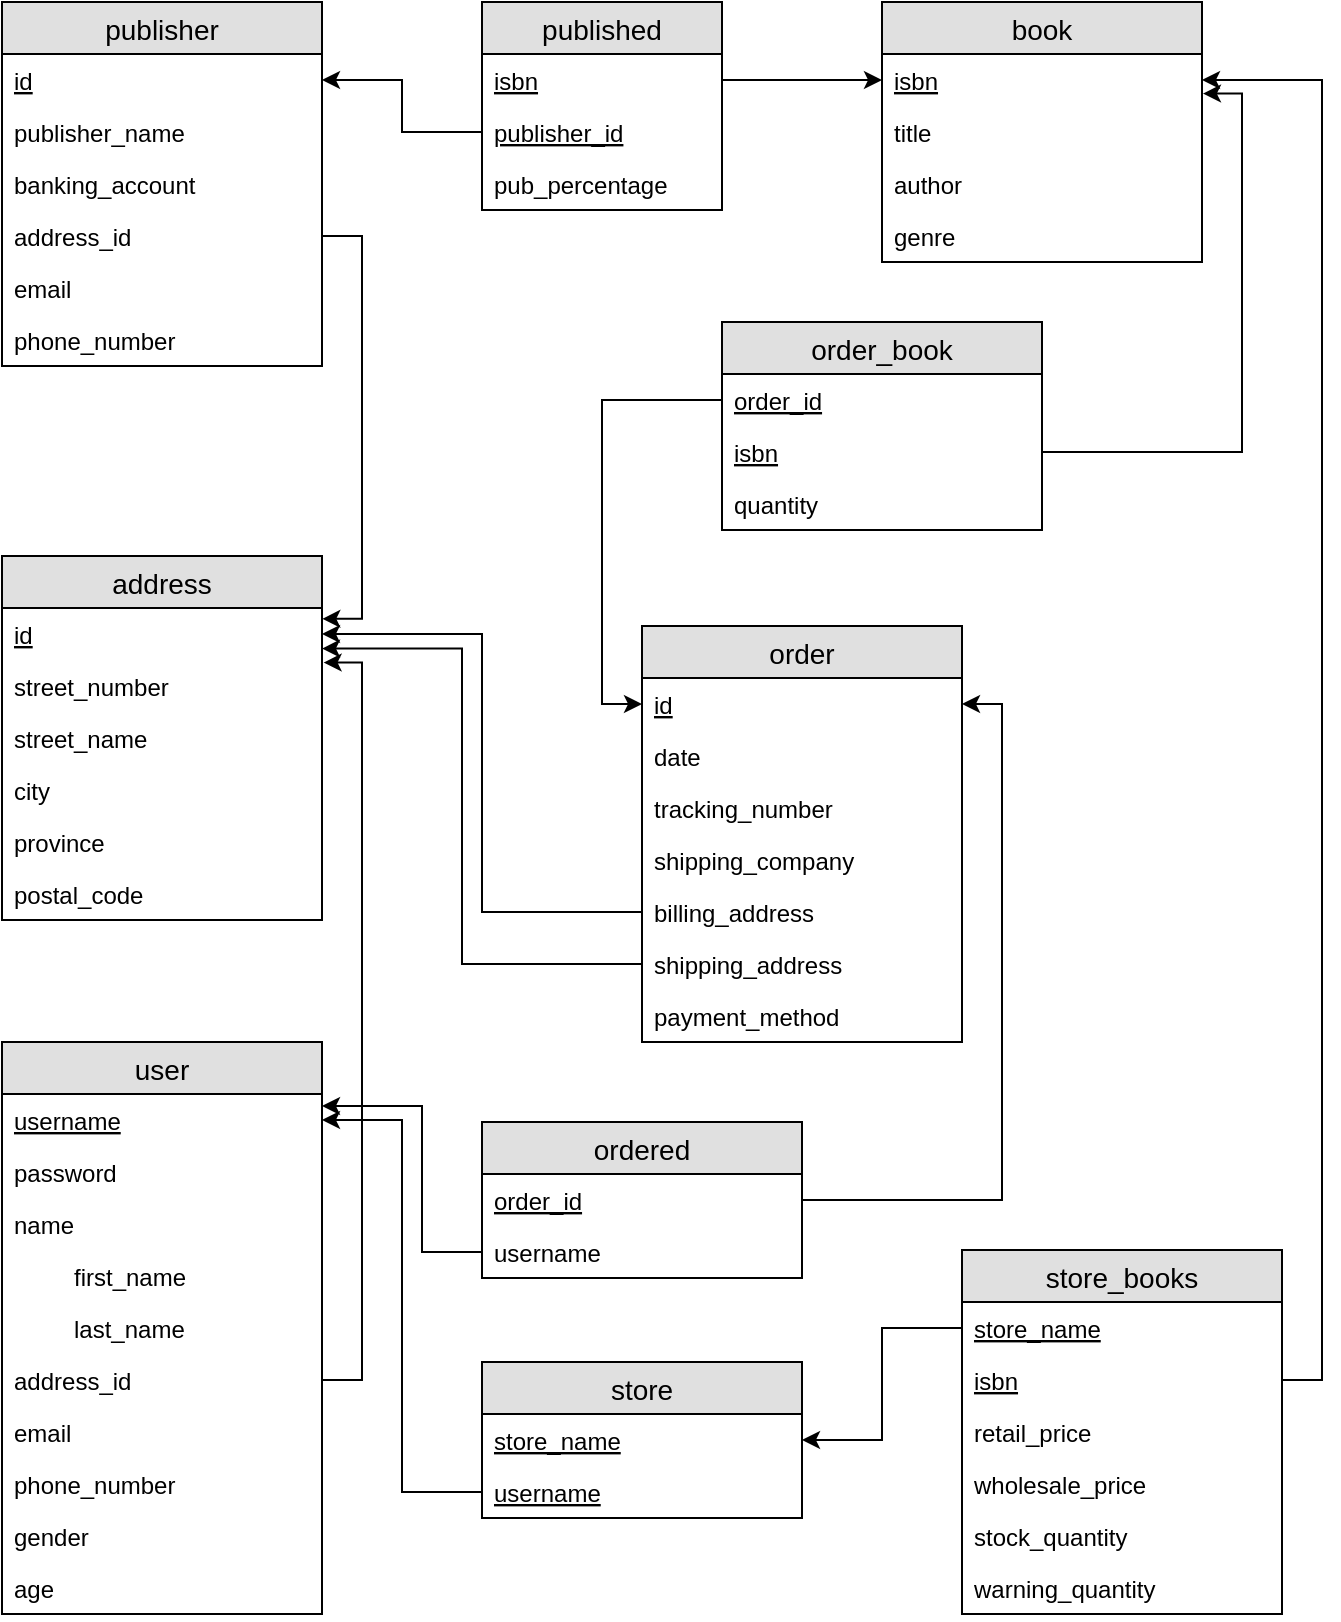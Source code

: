 <mxfile version="12.9.11" type="device"><diagram id="yfBQ-HOSyiXLejvY3fIL" name="Page-1"><mxGraphModel dx="1673" dy="931" grid="1" gridSize="10" guides="1" tooltips="1" connect="1" arrows="1" fold="1" page="1" pageScale="1" pageWidth="850" pageHeight="1100" math="0" shadow="0"><root><mxCell id="0"/><mxCell id="1" parent="0"/><mxCell id="_ZGO0kbLoGnRzJAZCeMT-1" value="publisher" style="swimlane;fontStyle=0;childLayout=stackLayout;horizontal=1;startSize=26;fillColor=#e0e0e0;horizontalStack=0;resizeParent=1;resizeParentMax=0;resizeLast=0;collapsible=1;marginBottom=0;swimlaneFillColor=#ffffff;align=center;fontSize=14;" parent="1" vertex="1"><mxGeometry x="40" y="40" width="160" height="182" as="geometry"/></mxCell><mxCell id="_ZGO0kbLoGnRzJAZCeMT-2" value="id" style="text;strokeColor=none;fillColor=none;spacingLeft=4;spacingRight=4;overflow=hidden;rotatable=0;points=[[0,0.5],[1,0.5]];portConstraint=eastwest;fontSize=12;fontStyle=4" parent="_ZGO0kbLoGnRzJAZCeMT-1" vertex="1"><mxGeometry y="26" width="160" height="26" as="geometry"/></mxCell><mxCell id="_ZGO0kbLoGnRzJAZCeMT-3" value="publisher_name" style="text;strokeColor=none;fillColor=none;spacingLeft=4;spacingRight=4;overflow=hidden;rotatable=0;points=[[0,0.5],[1,0.5]];portConstraint=eastwest;fontSize=12;" parent="_ZGO0kbLoGnRzJAZCeMT-1" vertex="1"><mxGeometry y="52" width="160" height="26" as="geometry"/></mxCell><mxCell id="_ZGO0kbLoGnRzJAZCeMT-7" value="banking_account" style="text;strokeColor=none;fillColor=none;spacingLeft=4;spacingRight=4;overflow=hidden;rotatable=0;points=[[0,0.5],[1,0.5]];portConstraint=eastwest;fontSize=12;" parent="_ZGO0kbLoGnRzJAZCeMT-1" vertex="1"><mxGeometry y="78" width="160" height="26" as="geometry"/></mxCell><mxCell id="cJXZhGCCthpM4xhF0GJt-10" value="address_id" style="text;strokeColor=none;fillColor=none;spacingLeft=4;spacingRight=4;overflow=hidden;rotatable=0;points=[[0,0.5],[1,0.5]];portConstraint=eastwest;fontSize=12;" parent="_ZGO0kbLoGnRzJAZCeMT-1" vertex="1"><mxGeometry y="104" width="160" height="26" as="geometry"/></mxCell><mxCell id="_ZGO0kbLoGnRzJAZCeMT-9" value="email" style="text;strokeColor=none;fillColor=none;spacingLeft=4;spacingRight=4;overflow=hidden;rotatable=0;points=[[0,0.5],[1,0.5]];portConstraint=eastwest;fontSize=12;" parent="_ZGO0kbLoGnRzJAZCeMT-1" vertex="1"><mxGeometry y="130" width="160" height="26" as="geometry"/></mxCell><mxCell id="_ZGO0kbLoGnRzJAZCeMT-10" value="phone_number" style="text;strokeColor=none;fillColor=none;spacingLeft=4;spacingRight=4;overflow=hidden;rotatable=0;points=[[0,0.5],[1,0.5]];portConstraint=eastwest;fontSize=12;" parent="_ZGO0kbLoGnRzJAZCeMT-1" vertex="1"><mxGeometry y="156" width="160" height="26" as="geometry"/></mxCell><mxCell id="_ZGO0kbLoGnRzJAZCeMT-11" value="book" style="swimlane;fontStyle=0;childLayout=stackLayout;horizontal=1;startSize=26;fillColor=#e0e0e0;horizontalStack=0;resizeParent=1;resizeParentMax=0;resizeLast=0;collapsible=1;marginBottom=0;swimlaneFillColor=#ffffff;align=center;fontSize=14;" parent="1" vertex="1"><mxGeometry x="480" y="40" width="160" height="130" as="geometry"/></mxCell><mxCell id="_ZGO0kbLoGnRzJAZCeMT-12" value="isbn" style="text;strokeColor=none;fillColor=none;spacingLeft=4;spacingRight=4;overflow=hidden;rotatable=0;points=[[0,0.5],[1,0.5]];portConstraint=eastwest;fontSize=12;fontStyle=4" parent="_ZGO0kbLoGnRzJAZCeMT-11" vertex="1"><mxGeometry y="26" width="160" height="26" as="geometry"/></mxCell><mxCell id="_ZGO0kbLoGnRzJAZCeMT-14" value="title" style="text;strokeColor=none;fillColor=none;spacingLeft=4;spacingRight=4;overflow=hidden;rotatable=0;points=[[0,0.5],[1,0.5]];portConstraint=eastwest;fontSize=12;" parent="_ZGO0kbLoGnRzJAZCeMT-11" vertex="1"><mxGeometry y="52" width="160" height="26" as="geometry"/></mxCell><mxCell id="_ZGO0kbLoGnRzJAZCeMT-15" value="author" style="text;strokeColor=none;fillColor=none;spacingLeft=4;spacingRight=4;overflow=hidden;rotatable=0;points=[[0,0.5],[1,0.5]];portConstraint=eastwest;fontSize=12;" parent="_ZGO0kbLoGnRzJAZCeMT-11" vertex="1"><mxGeometry y="78" width="160" height="26" as="geometry"/></mxCell><mxCell id="_ZGO0kbLoGnRzJAZCeMT-16" value="genre" style="text;strokeColor=none;fillColor=none;spacingLeft=4;spacingRight=4;overflow=hidden;rotatable=0;points=[[0,0.5],[1,0.5]];portConstraint=eastwest;fontSize=12;" parent="_ZGO0kbLoGnRzJAZCeMT-11" vertex="1"><mxGeometry y="104" width="160" height="26" as="geometry"/></mxCell><mxCell id="_ZGO0kbLoGnRzJAZCeMT-25" value="order" style="swimlane;fontStyle=0;childLayout=stackLayout;horizontal=1;startSize=26;fillColor=#e0e0e0;horizontalStack=0;resizeParent=1;resizeParentMax=0;resizeLast=0;collapsible=1;marginBottom=0;swimlaneFillColor=#ffffff;align=center;fontSize=14;" parent="1" vertex="1"><mxGeometry x="360" y="352" width="160" height="208" as="geometry"/></mxCell><mxCell id="_ZGO0kbLoGnRzJAZCeMT-26" value="id" style="text;strokeColor=none;fillColor=none;spacingLeft=4;spacingRight=4;overflow=hidden;rotatable=0;points=[[0,0.5],[1,0.5]];portConstraint=eastwest;fontSize=12;fontStyle=4" parent="_ZGO0kbLoGnRzJAZCeMT-25" vertex="1"><mxGeometry y="26" width="160" height="26" as="geometry"/></mxCell><mxCell id="_ZGO0kbLoGnRzJAZCeMT-27" value="date" style="text;strokeColor=none;fillColor=none;spacingLeft=4;spacingRight=4;overflow=hidden;rotatable=0;points=[[0,0.5],[1,0.5]];portConstraint=eastwest;fontSize=12;" parent="_ZGO0kbLoGnRzJAZCeMT-25" vertex="1"><mxGeometry y="52" width="160" height="26" as="geometry"/></mxCell><mxCell id="_ZGO0kbLoGnRzJAZCeMT-28" value="tracking_number" style="text;strokeColor=none;fillColor=none;spacingLeft=4;spacingRight=4;overflow=hidden;rotatable=0;points=[[0,0.5],[1,0.5]];portConstraint=eastwest;fontSize=12;" parent="_ZGO0kbLoGnRzJAZCeMT-25" vertex="1"><mxGeometry y="78" width="160" height="26" as="geometry"/></mxCell><mxCell id="_ZGO0kbLoGnRzJAZCeMT-29" value="shipping_company" style="text;strokeColor=none;fillColor=none;spacingLeft=4;spacingRight=4;overflow=hidden;rotatable=0;points=[[0,0.5],[1,0.5]];portConstraint=eastwest;fontSize=12;" parent="_ZGO0kbLoGnRzJAZCeMT-25" vertex="1"><mxGeometry y="104" width="160" height="26" as="geometry"/></mxCell><mxCell id="cJXZhGCCthpM4xhF0GJt-16" value="billing_address" style="text;strokeColor=none;fillColor=none;spacingLeft=4;spacingRight=4;overflow=hidden;rotatable=0;points=[[0,0.5],[1,0.5]];portConstraint=eastwest;fontSize=12;" parent="_ZGO0kbLoGnRzJAZCeMT-25" vertex="1"><mxGeometry y="130" width="160" height="26" as="geometry"/></mxCell><mxCell id="cJXZhGCCthpM4xhF0GJt-18" value="shipping_address" style="text;strokeColor=none;fillColor=none;spacingLeft=4;spacingRight=4;overflow=hidden;rotatable=0;points=[[0,0.5],[1,0.5]];portConstraint=eastwest;fontSize=12;" parent="_ZGO0kbLoGnRzJAZCeMT-25" vertex="1"><mxGeometry y="156" width="160" height="26" as="geometry"/></mxCell><mxCell id="_ZGO0kbLoGnRzJAZCeMT-78" value="payment_method" style="text;strokeColor=none;fillColor=none;spacingLeft=4;spacingRight=4;overflow=hidden;rotatable=0;points=[[0,0.5],[1,0.5]];portConstraint=eastwest;fontSize=12;" parent="_ZGO0kbLoGnRzJAZCeMT-25" vertex="1"><mxGeometry y="182" width="160" height="26" as="geometry"/></mxCell><mxCell id="_ZGO0kbLoGnRzJAZCeMT-79" value="user" style="swimlane;fontStyle=0;childLayout=stackLayout;horizontal=1;startSize=26;fillColor=#e0e0e0;horizontalStack=0;resizeParent=1;resizeParentMax=0;resizeLast=0;collapsible=1;marginBottom=0;swimlaneFillColor=#ffffff;align=center;fontSize=14;" parent="1" vertex="1"><mxGeometry x="40" y="560" width="160" height="286" as="geometry"/></mxCell><mxCell id="_ZGO0kbLoGnRzJAZCeMT-80" value="username" style="text;strokeColor=none;fillColor=none;spacingLeft=4;spacingRight=4;overflow=hidden;rotatable=0;points=[[0,0.5],[1,0.5]];portConstraint=eastwest;fontSize=12;fontStyle=4" parent="_ZGO0kbLoGnRzJAZCeMT-79" vertex="1"><mxGeometry y="26" width="160" height="26" as="geometry"/></mxCell><mxCell id="_ZGO0kbLoGnRzJAZCeMT-81" value="password" style="text;strokeColor=none;fillColor=none;spacingLeft=4;spacingRight=4;overflow=hidden;rotatable=0;points=[[0,0.5],[1,0.5]];portConstraint=eastwest;fontSize=12;" parent="_ZGO0kbLoGnRzJAZCeMT-79" vertex="1"><mxGeometry y="52" width="160" height="26" as="geometry"/></mxCell><mxCell id="_ZGO0kbLoGnRzJAZCeMT-133" value="name" style="text;strokeColor=none;fillColor=none;spacingLeft=4;spacingRight=4;overflow=hidden;rotatable=0;points=[[0,0.5],[1,0.5]];portConstraint=eastwest;fontSize=12;fontStyle=0" parent="_ZGO0kbLoGnRzJAZCeMT-79" vertex="1"><mxGeometry y="78" width="160" height="26" as="geometry"/></mxCell><mxCell id="_ZGO0kbLoGnRzJAZCeMT-134" value="first_name" style="shape=partialRectangle;top=0;left=0;right=0;bottom=0;align=left;verticalAlign=top;fillColor=none;spacingLeft=34;spacingRight=4;overflow=hidden;rotatable=0;points=[[0,0.5],[1,0.5]];portConstraint=eastwest;dropTarget=0;fontSize=12;" parent="_ZGO0kbLoGnRzJAZCeMT-79" vertex="1"><mxGeometry y="104" width="160" height="26" as="geometry"/></mxCell><mxCell id="_ZGO0kbLoGnRzJAZCeMT-135" value="" style="shape=partialRectangle;top=0;left=0;bottom=0;right=0;fillColor=none;align=left;verticalAlign=top;spacingLeft=4;spacingRight=4;overflow=hidden;rotatable=0;points=[];portConstraint=eastwest;part=1;fontSize=12;" parent="_ZGO0kbLoGnRzJAZCeMT-134" vertex="1" connectable="0"><mxGeometry width="30" height="26" as="geometry"/></mxCell><mxCell id="_ZGO0kbLoGnRzJAZCeMT-136" value="last_name" style="shape=partialRectangle;top=0;left=0;right=0;bottom=0;align=left;verticalAlign=top;fillColor=none;spacingLeft=34;spacingRight=4;overflow=hidden;rotatable=0;points=[[0,0.5],[1,0.5]];portConstraint=eastwest;dropTarget=0;fontSize=12;" parent="_ZGO0kbLoGnRzJAZCeMT-79" vertex="1"><mxGeometry y="130" width="160" height="26" as="geometry"/></mxCell><mxCell id="_ZGO0kbLoGnRzJAZCeMT-137" value="" style="shape=partialRectangle;top=0;left=0;bottom=0;right=0;fillColor=none;align=left;verticalAlign=top;spacingLeft=4;spacingRight=4;overflow=hidden;rotatable=0;points=[];portConstraint=eastwest;part=1;fontSize=12;" parent="_ZGO0kbLoGnRzJAZCeMT-136" vertex="1" connectable="0"><mxGeometry width="30" height="26" as="geometry"/></mxCell><mxCell id="_ZGO0kbLoGnRzJAZCeMT-94" value="address_id" style="text;strokeColor=none;fillColor=none;spacingLeft=4;spacingRight=4;overflow=hidden;rotatable=0;points=[[0,0.5],[1,0.5]];portConstraint=eastwest;fontSize=12;" parent="_ZGO0kbLoGnRzJAZCeMT-79" vertex="1"><mxGeometry y="156" width="160" height="26" as="geometry"/></mxCell><mxCell id="cJXZhGCCthpM4xhF0GJt-24" value="email" style="text;strokeColor=none;fillColor=none;spacingLeft=4;spacingRight=4;overflow=hidden;rotatable=0;points=[[0,0.5],[1,0.5]];portConstraint=eastwest;fontSize=12;" parent="_ZGO0kbLoGnRzJAZCeMT-79" vertex="1"><mxGeometry y="182" width="160" height="26" as="geometry"/></mxCell><mxCell id="_ZGO0kbLoGnRzJAZCeMT-95" value="phone_number" style="text;strokeColor=none;fillColor=none;spacingLeft=4;spacingRight=4;overflow=hidden;rotatable=0;points=[[0,0.5],[1,0.5]];portConstraint=eastwest;fontSize=12;" parent="_ZGO0kbLoGnRzJAZCeMT-79" vertex="1"><mxGeometry y="208" width="160" height="26" as="geometry"/></mxCell><mxCell id="_ZGO0kbLoGnRzJAZCeMT-96" value="gender" style="text;strokeColor=none;fillColor=none;spacingLeft=4;spacingRight=4;overflow=hidden;rotatable=0;points=[[0,0.5],[1,0.5]];portConstraint=eastwest;fontSize=12;" parent="_ZGO0kbLoGnRzJAZCeMT-79" vertex="1"><mxGeometry y="234" width="160" height="26" as="geometry"/></mxCell><mxCell id="_ZGO0kbLoGnRzJAZCeMT-97" value="age" style="text;strokeColor=none;fillColor=none;spacingLeft=4;spacingRight=4;overflow=hidden;rotatable=0;points=[[0,0.5],[1,0.5]];portConstraint=eastwest;fontSize=12;" parent="_ZGO0kbLoGnRzJAZCeMT-79" vertex="1"><mxGeometry y="260" width="160" height="26" as="geometry"/></mxCell><mxCell id="_ZGO0kbLoGnRzJAZCeMT-108" value="store" style="swimlane;fontStyle=0;childLayout=stackLayout;horizontal=1;startSize=26;fillColor=#e0e0e0;horizontalStack=0;resizeParent=1;resizeParentMax=0;resizeLast=0;collapsible=1;marginBottom=0;swimlaneFillColor=#ffffff;align=center;fontSize=14;" parent="1" vertex="1"><mxGeometry x="280" y="720" width="160" height="78" as="geometry"/></mxCell><mxCell id="_ZGO0kbLoGnRzJAZCeMT-109" value="store_name" style="text;strokeColor=none;fillColor=none;spacingLeft=4;spacingRight=4;overflow=hidden;rotatable=0;points=[[0,0.5],[1,0.5]];portConstraint=eastwest;fontSize=12;fontStyle=4" parent="_ZGO0kbLoGnRzJAZCeMT-108" vertex="1"><mxGeometry y="26" width="160" height="26" as="geometry"/></mxCell><mxCell id="cJXZhGCCthpM4xhF0GJt-27" value="username" style="text;strokeColor=none;fillColor=none;spacingLeft=4;spacingRight=4;overflow=hidden;rotatable=0;points=[[0,0.5],[1,0.5]];portConstraint=eastwest;fontSize=12;fontStyle=4" parent="_ZGO0kbLoGnRzJAZCeMT-108" vertex="1"><mxGeometry y="52" width="160" height="26" as="geometry"/></mxCell><mxCell id="_ZGO0kbLoGnRzJAZCeMT-54" value="address" style="swimlane;fontStyle=0;childLayout=stackLayout;horizontal=1;startSize=26;fillColor=#e0e0e0;horizontalStack=0;resizeParent=1;resizeParentMax=0;resizeLast=0;collapsible=1;marginBottom=0;swimlaneFillColor=#ffffff;align=center;fontSize=14;" parent="1" vertex="1"><mxGeometry x="40" y="317" width="160" height="182" as="geometry"/></mxCell><mxCell id="_ZGO0kbLoGnRzJAZCeMT-55" value="id" style="text;strokeColor=none;fillColor=none;spacingLeft=4;spacingRight=4;overflow=hidden;rotatable=0;points=[[0,0.5],[1,0.5]];portConstraint=eastwest;fontSize=12;fontStyle=4" parent="_ZGO0kbLoGnRzJAZCeMT-54" vertex="1"><mxGeometry y="26" width="160" height="26" as="geometry"/></mxCell><mxCell id="_ZGO0kbLoGnRzJAZCeMT-71" value="street_number" style="text;strokeColor=none;fillColor=none;spacingLeft=4;spacingRight=4;overflow=hidden;rotatable=0;points=[[0,0.5],[1,0.5]];portConstraint=eastwest;fontSize=12;fontStyle=0" parent="_ZGO0kbLoGnRzJAZCeMT-54" vertex="1"><mxGeometry y="52" width="160" height="26" as="geometry"/></mxCell><mxCell id="_ZGO0kbLoGnRzJAZCeMT-73" value="street_name" style="text;strokeColor=none;fillColor=none;spacingLeft=4;spacingRight=4;overflow=hidden;rotatable=0;points=[[0,0.5],[1,0.5]];portConstraint=eastwest;fontSize=12;fontStyle=0" parent="_ZGO0kbLoGnRzJAZCeMT-54" vertex="1"><mxGeometry y="78" width="160" height="26" as="geometry"/></mxCell><mxCell id="_ZGO0kbLoGnRzJAZCeMT-138" value="city" style="text;strokeColor=none;fillColor=none;spacingLeft=4;spacingRight=4;overflow=hidden;rotatable=0;points=[[0,0.5],[1,0.5]];portConstraint=eastwest;fontSize=12;fontStyle=0" parent="_ZGO0kbLoGnRzJAZCeMT-54" vertex="1"><mxGeometry y="104" width="160" height="26" as="geometry"/></mxCell><mxCell id="_ZGO0kbLoGnRzJAZCeMT-75" value="province" style="text;strokeColor=none;fillColor=none;spacingLeft=4;spacingRight=4;overflow=hidden;rotatable=0;points=[[0,0.5],[1,0.5]];portConstraint=eastwest;fontSize=12;fontStyle=0" parent="_ZGO0kbLoGnRzJAZCeMT-54" vertex="1"><mxGeometry y="130" width="160" height="26" as="geometry"/></mxCell><mxCell id="_ZGO0kbLoGnRzJAZCeMT-74" value="postal_code" style="text;strokeColor=none;fillColor=none;spacingLeft=4;spacingRight=4;overflow=hidden;rotatable=0;points=[[0,0.5],[1,0.5]];portConstraint=eastwest;fontSize=12;fontStyle=0" parent="_ZGO0kbLoGnRzJAZCeMT-54" vertex="1"><mxGeometry y="156" width="160" height="26" as="geometry"/></mxCell><mxCell id="cJXZhGCCthpM4xhF0GJt-1" value="published" style="swimlane;fontStyle=0;childLayout=stackLayout;horizontal=1;startSize=26;fillColor=#e0e0e0;horizontalStack=0;resizeParent=1;resizeParentMax=0;resizeLast=0;collapsible=1;marginBottom=0;swimlaneFillColor=#ffffff;align=center;fontSize=14;" parent="1" vertex="1"><mxGeometry x="280" y="40" width="120" height="104" as="geometry"/></mxCell><mxCell id="cJXZhGCCthpM4xhF0GJt-2" value="isbn" style="text;strokeColor=none;fillColor=none;spacingLeft=4;spacingRight=4;overflow=hidden;rotatable=0;points=[[0,0.5],[1,0.5]];portConstraint=eastwest;fontSize=12;fontStyle=4" parent="cJXZhGCCthpM4xhF0GJt-1" vertex="1"><mxGeometry y="26" width="120" height="26" as="geometry"/></mxCell><mxCell id="cJXZhGCCthpM4xhF0GJt-3" value="publisher_id" style="text;strokeColor=none;fillColor=none;spacingLeft=4;spacingRight=4;overflow=hidden;rotatable=0;points=[[0,0.5],[1,0.5]];portConstraint=eastwest;fontSize=12;fontStyle=4" parent="cJXZhGCCthpM4xhF0GJt-1" vertex="1"><mxGeometry y="52" width="120" height="26" as="geometry"/></mxCell><mxCell id="cJXZhGCCthpM4xhF0GJt-14" value="pub_percentage" style="text;strokeColor=none;fillColor=none;spacingLeft=4;spacingRight=4;overflow=hidden;rotatable=0;points=[[0,0.5],[1,0.5]];portConstraint=eastwest;fontSize=12;" parent="cJXZhGCCthpM4xhF0GJt-1" vertex="1"><mxGeometry y="78" width="120" height="26" as="geometry"/></mxCell><mxCell id="cJXZhGCCthpM4xhF0GJt-8" style="edgeStyle=orthogonalEdgeStyle;rounded=0;orthogonalLoop=1;jettySize=auto;html=1;entryX=0;entryY=0.5;entryDx=0;entryDy=0;" parent="1" source="cJXZhGCCthpM4xhF0GJt-2" target="_ZGO0kbLoGnRzJAZCeMT-12" edge="1"><mxGeometry relative="1" as="geometry"/></mxCell><mxCell id="cJXZhGCCthpM4xhF0GJt-9" style="edgeStyle=orthogonalEdgeStyle;rounded=0;orthogonalLoop=1;jettySize=auto;html=1;" parent="1" source="cJXZhGCCthpM4xhF0GJt-3" target="_ZGO0kbLoGnRzJAZCeMT-2" edge="1"><mxGeometry relative="1" as="geometry"/></mxCell><mxCell id="cJXZhGCCthpM4xhF0GJt-21" style="edgeStyle=orthogonalEdgeStyle;rounded=0;orthogonalLoop=1;jettySize=auto;html=1;" parent="1" source="cJXZhGCCthpM4xhF0GJt-16" target="_ZGO0kbLoGnRzJAZCeMT-55" edge="1"><mxGeometry relative="1" as="geometry"/></mxCell><mxCell id="cJXZhGCCthpM4xhF0GJt-22" style="edgeStyle=orthogonalEdgeStyle;rounded=0;orthogonalLoop=1;jettySize=auto;html=1;entryX=1;entryY=0.78;entryDx=0;entryDy=0;entryPerimeter=0;exitX=0;exitY=0.5;exitDx=0;exitDy=0;" parent="1" source="cJXZhGCCthpM4xhF0GJt-18" target="_ZGO0kbLoGnRzJAZCeMT-55" edge="1"><mxGeometry relative="1" as="geometry"><mxPoint x="270" y="530" as="sourcePoint"/><mxPoint x="220" y="380" as="targetPoint"/><Array as="points"><mxPoint x="270" y="521"/><mxPoint x="270" y="363"/></Array></mxGeometry></mxCell><mxCell id="cJXZhGCCthpM4xhF0GJt-23" style="edgeStyle=orthogonalEdgeStyle;rounded=0;orthogonalLoop=1;jettySize=auto;html=1;exitX=1;exitY=0.5;exitDx=0;exitDy=0;entryX=1.001;entryY=0.208;entryDx=0;entryDy=0;entryPerimeter=0;" parent="1" source="cJXZhGCCthpM4xhF0GJt-10" target="_ZGO0kbLoGnRzJAZCeMT-55" edge="1"><mxGeometry relative="1" as="geometry"/></mxCell><mxCell id="cJXZhGCCthpM4xhF0GJt-26" style="edgeStyle=orthogonalEdgeStyle;rounded=0;orthogonalLoop=1;jettySize=auto;html=1;entryX=1.005;entryY=0.049;entryDx=0;entryDy=0;entryPerimeter=0;exitX=1;exitY=0.5;exitDx=0;exitDy=0;" parent="1" source="_ZGO0kbLoGnRzJAZCeMT-94" target="_ZGO0kbLoGnRzJAZCeMT-71" edge="1"><mxGeometry relative="1" as="geometry"><mxPoint x="240" y="490" as="targetPoint"/><Array as="points"><mxPoint x="220" y="729"/><mxPoint x="220" y="370"/></Array></mxGeometry></mxCell><mxCell id="cJXZhGCCthpM4xhF0GJt-29" style="edgeStyle=orthogonalEdgeStyle;rounded=0;orthogonalLoop=1;jettySize=auto;html=1;entryX=1;entryY=0.5;entryDx=0;entryDy=0;" parent="1" source="cJXZhGCCthpM4xhF0GJt-27" target="_ZGO0kbLoGnRzJAZCeMT-80" edge="1"><mxGeometry relative="1" as="geometry"/></mxCell><mxCell id="cJXZhGCCthpM4xhF0GJt-30" value="store_books" style="swimlane;fontStyle=0;childLayout=stackLayout;horizontal=1;startSize=26;fillColor=#e0e0e0;horizontalStack=0;resizeParent=1;resizeParentMax=0;resizeLast=0;collapsible=1;marginBottom=0;swimlaneFillColor=#ffffff;align=center;fontSize=14;" parent="1" vertex="1"><mxGeometry x="520" y="664" width="160" height="182" as="geometry"/></mxCell><mxCell id="cJXZhGCCthpM4xhF0GJt-31" value="store_name" style="text;strokeColor=none;fillColor=none;spacingLeft=4;spacingRight=4;overflow=hidden;rotatable=0;points=[[0,0.5],[1,0.5]];portConstraint=eastwest;fontSize=12;fontStyle=4" parent="cJXZhGCCthpM4xhF0GJt-30" vertex="1"><mxGeometry y="26" width="160" height="26" as="geometry"/></mxCell><mxCell id="cJXZhGCCthpM4xhF0GJt-32" value="isbn" style="text;strokeColor=none;fillColor=none;spacingLeft=4;spacingRight=4;overflow=hidden;rotatable=0;points=[[0,0.5],[1,0.5]];portConstraint=eastwest;fontSize=12;fontStyle=4" parent="cJXZhGCCthpM4xhF0GJt-30" vertex="1"><mxGeometry y="52" width="160" height="26" as="geometry"/></mxCell><mxCell id="cJXZhGCCthpM4xhF0GJt-33" value="retail_price" style="text;strokeColor=none;fillColor=none;spacingLeft=4;spacingRight=4;overflow=hidden;rotatable=0;points=[[0,0.5],[1,0.5]];portConstraint=eastwest;fontSize=12;fontStyle=0" parent="cJXZhGCCthpM4xhF0GJt-30" vertex="1"><mxGeometry y="78" width="160" height="26" as="geometry"/></mxCell><mxCell id="cJXZhGCCthpM4xhF0GJt-35" value="wholesale_price" style="text;strokeColor=none;fillColor=none;spacingLeft=4;spacingRight=4;overflow=hidden;rotatable=0;points=[[0,0.5],[1,0.5]];portConstraint=eastwest;fontSize=12;fontStyle=0" parent="cJXZhGCCthpM4xhF0GJt-30" vertex="1"><mxGeometry y="104" width="160" height="26" as="geometry"/></mxCell><mxCell id="cJXZhGCCthpM4xhF0GJt-37" value="stock_quantity" style="text;strokeColor=none;fillColor=none;spacingLeft=4;spacingRight=4;overflow=hidden;rotatable=0;points=[[0,0.5],[1,0.5]];portConstraint=eastwest;fontSize=12;fontStyle=0" parent="cJXZhGCCthpM4xhF0GJt-30" vertex="1"><mxGeometry y="130" width="160" height="26" as="geometry"/></mxCell><mxCell id="cJXZhGCCthpM4xhF0GJt-39" value="warning_quantity" style="text;strokeColor=none;fillColor=none;spacingLeft=4;spacingRight=4;overflow=hidden;rotatable=0;points=[[0,0.5],[1,0.5]];portConstraint=eastwest;fontSize=12;fontStyle=0" parent="cJXZhGCCthpM4xhF0GJt-30" vertex="1"><mxGeometry y="156" width="160" height="26" as="geometry"/></mxCell><mxCell id="cJXZhGCCthpM4xhF0GJt-42" style="edgeStyle=orthogonalEdgeStyle;rounded=0;orthogonalLoop=1;jettySize=auto;html=1;exitX=0;exitY=0.5;exitDx=0;exitDy=0;" parent="1" source="cJXZhGCCthpM4xhF0GJt-31" target="_ZGO0kbLoGnRzJAZCeMT-109" edge="1"><mxGeometry relative="1" as="geometry"/></mxCell><mxCell id="cJXZhGCCthpM4xhF0GJt-43" style="edgeStyle=orthogonalEdgeStyle;rounded=0;orthogonalLoop=1;jettySize=auto;html=1;exitX=1;exitY=0.5;exitDx=0;exitDy=0;" parent="1" source="cJXZhGCCthpM4xhF0GJt-32" target="_ZGO0kbLoGnRzJAZCeMT-12" edge="1"><mxGeometry relative="1" as="geometry"><Array as="points"><mxPoint x="700" y="729"/><mxPoint x="700" y="79"/></Array><mxPoint x="800" y="755" as="sourcePoint"/></mxGeometry></mxCell><mxCell id="cJXZhGCCthpM4xhF0GJt-44" value="order_book" style="swimlane;fontStyle=0;childLayout=stackLayout;horizontal=1;startSize=26;fillColor=#e0e0e0;horizontalStack=0;resizeParent=1;resizeParentMax=0;resizeLast=0;collapsible=1;marginBottom=0;swimlaneFillColor=#ffffff;align=center;fontSize=14;" parent="1" vertex="1"><mxGeometry x="400" y="200" width="160" height="104" as="geometry"/></mxCell><mxCell id="cJXZhGCCthpM4xhF0GJt-45" value="order_id" style="text;strokeColor=none;fillColor=none;spacingLeft=4;spacingRight=4;overflow=hidden;rotatable=0;points=[[0,0.5],[1,0.5]];portConstraint=eastwest;fontSize=12;fontStyle=4" parent="cJXZhGCCthpM4xhF0GJt-44" vertex="1"><mxGeometry y="26" width="160" height="26" as="geometry"/></mxCell><mxCell id="cJXZhGCCthpM4xhF0GJt-46" value="isbn" style="text;strokeColor=none;fillColor=none;spacingLeft=4;spacingRight=4;overflow=hidden;rotatable=0;points=[[0,0.5],[1,0.5]];portConstraint=eastwest;fontSize=12;fontStyle=4" parent="cJXZhGCCthpM4xhF0GJt-44" vertex="1"><mxGeometry y="52" width="160" height="26" as="geometry"/></mxCell><mxCell id="cJXZhGCCthpM4xhF0GJt-47" value="quantity" style="text;strokeColor=none;fillColor=none;spacingLeft=4;spacingRight=4;overflow=hidden;rotatable=0;points=[[0,0.5],[1,0.5]];portConstraint=eastwest;fontSize=12;fontStyle=0" parent="cJXZhGCCthpM4xhF0GJt-44" vertex="1"><mxGeometry y="78" width="160" height="26" as="geometry"/></mxCell><mxCell id="cJXZhGCCthpM4xhF0GJt-49" style="edgeStyle=orthogonalEdgeStyle;rounded=0;orthogonalLoop=1;jettySize=auto;html=1;exitX=0;exitY=0.5;exitDx=0;exitDy=0;entryX=0;entryY=0.5;entryDx=0;entryDy=0;" parent="1" source="cJXZhGCCthpM4xhF0GJt-45" target="_ZGO0kbLoGnRzJAZCeMT-26" edge="1"><mxGeometry relative="1" as="geometry"/></mxCell><mxCell id="cJXZhGCCthpM4xhF0GJt-50" style="edgeStyle=orthogonalEdgeStyle;rounded=0;orthogonalLoop=1;jettySize=auto;html=1;exitX=1;exitY=0.5;exitDx=0;exitDy=0;entryX=1.003;entryY=0.762;entryDx=0;entryDy=0;entryPerimeter=0;" parent="1" source="cJXZhGCCthpM4xhF0GJt-46" target="_ZGO0kbLoGnRzJAZCeMT-12" edge="1"><mxGeometry relative="1" as="geometry"><mxPoint x="650" y="90" as="targetPoint"/></mxGeometry></mxCell><mxCell id="8dBrs97r3w4gMuRkMqNV-1" value="ordered" style="swimlane;fontStyle=0;childLayout=stackLayout;horizontal=1;startSize=26;fillColor=#e0e0e0;horizontalStack=0;resizeParent=1;resizeParentMax=0;resizeLast=0;collapsible=1;marginBottom=0;swimlaneFillColor=#ffffff;align=center;fontSize=14;" vertex="1" parent="1"><mxGeometry x="280" y="600" width="160" height="78" as="geometry"/></mxCell><mxCell id="8dBrs97r3w4gMuRkMqNV-2" value="order_id" style="text;strokeColor=none;fillColor=none;spacingLeft=4;spacingRight=4;overflow=hidden;rotatable=0;points=[[0,0.5],[1,0.5]];portConstraint=eastwest;fontSize=12;fontStyle=4" vertex="1" parent="8dBrs97r3w4gMuRkMqNV-1"><mxGeometry y="26" width="160" height="26" as="geometry"/></mxCell><mxCell id="8dBrs97r3w4gMuRkMqNV-3" value="username" style="text;strokeColor=none;fillColor=none;spacingLeft=4;spacingRight=4;overflow=hidden;rotatable=0;points=[[0,0.5],[1,0.5]];portConstraint=eastwest;fontSize=12;fontStyle=0" vertex="1" parent="8dBrs97r3w4gMuRkMqNV-1"><mxGeometry y="52" width="160" height="26" as="geometry"/></mxCell><mxCell id="8dBrs97r3w4gMuRkMqNV-6" style="edgeStyle=orthogonalEdgeStyle;rounded=0;orthogonalLoop=1;jettySize=auto;html=1;entryX=1;entryY=0.5;entryDx=0;entryDy=0;" edge="1" parent="1" source="8dBrs97r3w4gMuRkMqNV-2" target="_ZGO0kbLoGnRzJAZCeMT-26"><mxGeometry relative="1" as="geometry"/></mxCell><mxCell id="8dBrs97r3w4gMuRkMqNV-7" style="edgeStyle=orthogonalEdgeStyle;rounded=0;orthogonalLoop=1;jettySize=auto;html=1;exitX=0;exitY=0.5;exitDx=0;exitDy=0;" edge="1" parent="1" source="8dBrs97r3w4gMuRkMqNV-3" target="_ZGO0kbLoGnRzJAZCeMT-80"><mxGeometry relative="1" as="geometry"><Array as="points"><mxPoint x="250" y="665"/><mxPoint x="250" y="592"/></Array></mxGeometry></mxCell></root></mxGraphModel></diagram></mxfile>